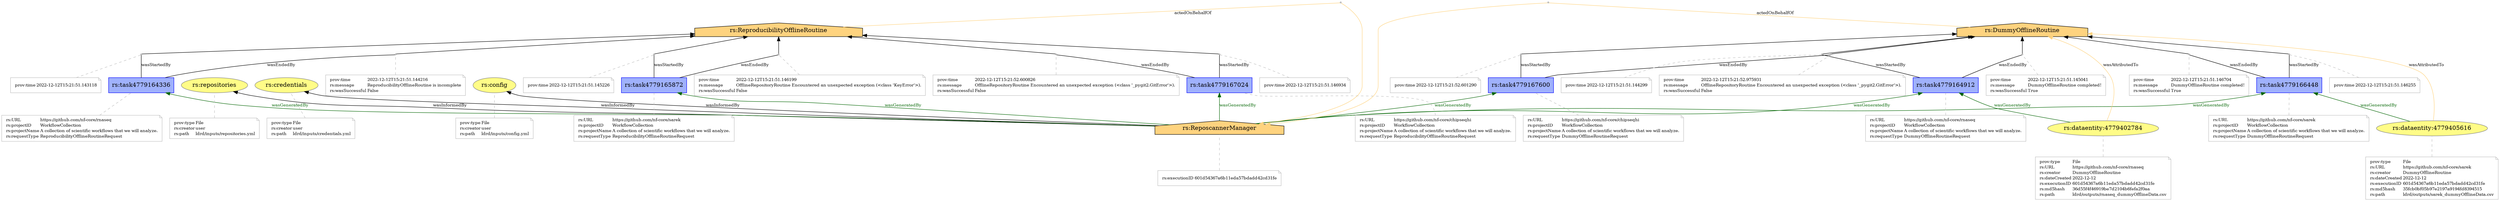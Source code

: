 digraph G {
charset="utf-8";
rankdir=BT;
n1 [URL="reposcanner/ReposcannerManager", fillcolor="#FED37F", label="rs:ReposcannerManager", shape=house, style=filled];
ann1 [color=gray, fontcolor=black, fontsize=10, label=<<TABLE cellpadding="0" border="0">
    <TR>
        <TD align="left" href="reposcanner/executionID">rs:executionID</TD>
        <TD align="left">601d54367a6b11eda57bdadd42cd31fe</TD>
    </TR>
    </TABLE>>, shape=note];
ann1 -> n1  [arrowhead=none, color=gray, style=dashed];
n2 [URL="reposcanner/repositories", color="#808080", fillcolor="#FFFC87", label="rs:repositories", shape=oval, style=filled];
ann2 [color=gray, fontcolor=black, fontsize=10, label=<<TABLE cellpadding="0" border="0">
    <TR>
        <TD align="left" href="http://www.w3.org/ns/prov#type">prov:type</TD>
        <TD align="left">File</TD>
    </TR>
    <TR>
        <TD align="left" href="reposcanner/creator">rs:creator</TD>
        <TD align="left">user</TD>
    </TR>
    <TR>
        <TD align="left" href="reposcanner/path">rs:path</TD>
        <TD align="left">ldrd/inputs/repositories.yml</TD>
    </TR>
    </TABLE>>, shape=note];
ann2 -> n2  [arrowhead=none, color=gray, style=dashed];
n3 [URL="reposcanner/credentials", color="#808080", fillcolor="#FFFC87", label="rs:credentials", shape=oval, style=filled];
ann3 [color=gray, fontcolor=black, fontsize=10, label=<<TABLE cellpadding="0" border="0">
    <TR>
        <TD align="left" href="http://www.w3.org/ns/prov#type">prov:type</TD>
        <TD align="left">File</TD>
    </TR>
    <TR>
        <TD align="left" href="reposcanner/creator">rs:creator</TD>
        <TD align="left">user</TD>
    </TR>
    <TR>
        <TD align="left" href="reposcanner/path">rs:path</TD>
        <TD align="left">ldrd/inputs/credentials.yml</TD>
    </TR>
    </TABLE>>, shape=note];
ann3 -> n3  [arrowhead=none, color=gray, style=dashed];
n4 [URL="reposcanner/config", color="#808080", fillcolor="#FFFC87", label="rs:config", shape=oval, style=filled];
ann4 [color=gray, fontcolor=black, fontsize=10, label=<<TABLE cellpadding="0" border="0">
    <TR>
        <TD align="left" href="http://www.w3.org/ns/prov#type">prov:type</TD>
        <TD align="left">File</TD>
    </TR>
    <TR>
        <TD align="left" href="reposcanner/creator">rs:creator</TD>
        <TD align="left">user</TD>
    </TR>
    <TR>
        <TD align="left" href="reposcanner/path">rs:path</TD>
        <TD align="left">ldrd/inputs/config.yml</TD>
    </TR>
    </TABLE>>, shape=note];
ann4 -> n4  [arrowhead=none, color=gray, style=dashed];
n5 [URL="reposcanner/ReproducibilityOfflineRoutine", fillcolor="#FED37F", label="rs:ReproducibilityOfflineRoutine", shape=house, style=filled];
n6 [URL="reposcanner/DummyOfflineRoutine", fillcolor="#FED37F", label="rs:DummyOfflineRoutine", shape=house, style=filled];
n7 [URL="reposcanner/task4779164336", color="#0000FF", fillcolor="#9FB1FC", label="rs:task4779164336", shape=box, style=filled];
ann5 [color=gray, fontcolor=black, fontsize=10, label=<<TABLE cellpadding="0" border="0">
    <TR>
        <TD align="left" href="reposcanner/URL">rs:URL</TD>
        <TD align="left">https://github.com/nf-core/rnaseq</TD>
    </TR>
    <TR>
        <TD align="left" href="reposcanner/projectID">rs:projectID</TD>
        <TD align="left">WorkflowCollection</TD>
    </TR>
    <TR>
        <TD align="left" href="reposcanner/projectName">rs:projectName</TD>
        <TD align="left">A collection of scientific workflows that we will analyze.</TD>
    </TR>
    <TR>
        <TD align="left" href="reposcanner/requestType">rs:requestType</TD>
        <TD align="left">ReproducibilityOfflineRoutineRequest</TD>
    </TR>
    </TABLE>>, shape=note];
ann5 -> n7  [arrowhead=none, color=gray, style=dashed];
n8 [URL="reposcanner/task4779164912", color="#0000FF", fillcolor="#9FB1FC", label="rs:task4779164912", shape=box, style=filled];
ann6 [color=gray, fontcolor=black, fontsize=10, label=<<TABLE cellpadding="0" border="0">
    <TR>
        <TD align="left" href="reposcanner/URL">rs:URL</TD>
        <TD align="left">https://github.com/nf-core/rnaseq</TD>
    </TR>
    <TR>
        <TD align="left" href="reposcanner/projectID">rs:projectID</TD>
        <TD align="left">WorkflowCollection</TD>
    </TR>
    <TR>
        <TD align="left" href="reposcanner/projectName">rs:projectName</TD>
        <TD align="left">A collection of scientific workflows that we will analyze.</TD>
    </TR>
    <TR>
        <TD align="left" href="reposcanner/requestType">rs:requestType</TD>
        <TD align="left">DummyOfflineRoutineRequest</TD>
    </TR>
    </TABLE>>, shape=note];
ann6 -> n8  [arrowhead=none, color=gray, style=dashed];
n9 [URL="reposcanner/task4779165872", color="#0000FF", fillcolor="#9FB1FC", label="rs:task4779165872", shape=box, style=filled];
ann7 [color=gray, fontcolor=black, fontsize=10, label=<<TABLE cellpadding="0" border="0">
    <TR>
        <TD align="left" href="reposcanner/URL">rs:URL</TD>
        <TD align="left">https://github.com/nf-core/sarek</TD>
    </TR>
    <TR>
        <TD align="left" href="reposcanner/projectID">rs:projectID</TD>
        <TD align="left">WorkflowCollection</TD>
    </TR>
    <TR>
        <TD align="left" href="reposcanner/projectName">rs:projectName</TD>
        <TD align="left">A collection of scientific workflows that we will analyze.</TD>
    </TR>
    <TR>
        <TD align="left" href="reposcanner/requestType">rs:requestType</TD>
        <TD align="left">ReproducibilityOfflineRoutineRequest</TD>
    </TR>
    </TABLE>>, shape=note];
ann7 -> n9  [arrowhead=none, color=gray, style=dashed];
n10 [URL="reposcanner/task4779166448", color="#0000FF", fillcolor="#9FB1FC", label="rs:task4779166448", shape=box, style=filled];
ann8 [color=gray, fontcolor=black, fontsize=10, label=<<TABLE cellpadding="0" border="0">
    <TR>
        <TD align="left" href="reposcanner/URL">rs:URL</TD>
        <TD align="left">https://github.com/nf-core/sarek</TD>
    </TR>
    <TR>
        <TD align="left" href="reposcanner/projectID">rs:projectID</TD>
        <TD align="left">WorkflowCollection</TD>
    </TR>
    <TR>
        <TD align="left" href="reposcanner/projectName">rs:projectName</TD>
        <TD align="left">A collection of scientific workflows that we will analyze.</TD>
    </TR>
    <TR>
        <TD align="left" href="reposcanner/requestType">rs:requestType</TD>
        <TD align="left">DummyOfflineRoutineRequest</TD>
    </TR>
    </TABLE>>, shape=note];
ann8 -> n10  [arrowhead=none, color=gray, style=dashed];
n11 [URL="reposcanner/task4779167024", color="#0000FF", fillcolor="#9FB1FC", label="rs:task4779167024", shape=box, style=filled];
ann9 [color=gray, fontcolor=black, fontsize=10, label=<<TABLE cellpadding="0" border="0">
    <TR>
        <TD align="left" href="reposcanner/URL">rs:URL</TD>
        <TD align="left">https://github.com/nf-core/chipseqhi</TD>
    </TR>
    <TR>
        <TD align="left" href="reposcanner/projectID">rs:projectID</TD>
        <TD align="left">WorkflowCollection</TD>
    </TR>
    <TR>
        <TD align="left" href="reposcanner/projectName">rs:projectName</TD>
        <TD align="left">A collection of scientific workflows that we will analyze.</TD>
    </TR>
    <TR>
        <TD align="left" href="reposcanner/requestType">rs:requestType</TD>
        <TD align="left">ReproducibilityOfflineRoutineRequest</TD>
    </TR>
    </TABLE>>, shape=note];
ann9 -> n11  [arrowhead=none, color=gray, style=dashed];
n12 [URL="reposcanner/task4779167600", color="#0000FF", fillcolor="#9FB1FC", label="rs:task4779167600", shape=box, style=filled];
ann10 [color=gray, fontcolor=black, fontsize=10, label=<<TABLE cellpadding="0" border="0">
    <TR>
        <TD align="left" href="reposcanner/URL">rs:URL</TD>
        <TD align="left">https://github.com/nf-core/chipseqhi</TD>
    </TR>
    <TR>
        <TD align="left" href="reposcanner/projectID">rs:projectID</TD>
        <TD align="left">WorkflowCollection</TD>
    </TR>
    <TR>
        <TD align="left" href="reposcanner/projectName">rs:projectName</TD>
        <TD align="left">A collection of scientific workflows that we will analyze.</TD>
    </TR>
    <TR>
        <TD align="left" href="reposcanner/requestType">rs:requestType</TD>
        <TD align="left">DummyOfflineRoutineRequest</TD>
    </TR>
    </TABLE>>, shape=note];
ann10 -> n12  [arrowhead=none, color=gray, style=dashed];
n13 [URL="reposcanner/dataentity:4779402784", color="#808080", fillcolor="#FFFC87", label="rs:dataentity:4779402784", shape=oval, style=filled];
ann11 [color=gray, fontcolor=black, fontsize=10, label=<<TABLE cellpadding="0" border="0">
    <TR>
        <TD align="left" href="http://www.w3.org/ns/prov#type">prov:type</TD>
        <TD align="left">File</TD>
    </TR>
    <TR>
        <TD align="left" href="reposcanner/URL">rs:URL</TD>
        <TD align="left">https://github.com/nf-core/rnaseq</TD>
    </TR>
    <TR>
        <TD align="left" href="reposcanner/creator">rs:creator</TD>
        <TD align="left">DummyOfflineRoutine</TD>
    </TR>
    <TR>
        <TD align="left" href="reposcanner/dateCreated">rs:dateCreated</TD>
        <TD align="left">2022-12-12</TD>
    </TR>
    <TR>
        <TD align="left" href="reposcanner/executionID">rs:executionID</TD>
        <TD align="left">601d54367a6b11eda57bdadd42cd31fe</TD>
    </TR>
    <TR>
        <TD align="left" href="reposcanner/md5hash">rs:md5hash</TD>
        <TD align="left">36d55f4f46919be7d2104b6fefa2f0aa</TD>
    </TR>
    <TR>
        <TD align="left" href="reposcanner/path">rs:path</TD>
        <TD align="left">ldrd/outputs/rnaseq_dummyOfflineData.csv</TD>
    </TR>
    </TABLE>>, shape=note];
ann11 -> n13  [arrowhead=none, color=gray, style=dashed];
n14 [URL="reposcanner/dataentity:4779405616", color="#808080", fillcolor="#FFFC87", label="rs:dataentity:4779405616", shape=oval, style=filled];
ann12 [color=gray, fontcolor=black, fontsize=10, label=<<TABLE cellpadding="0" border="0">
    <TR>
        <TD align="left" href="http://www.w3.org/ns/prov#type">prov:type</TD>
        <TD align="left">File</TD>
    </TR>
    <TR>
        <TD align="left" href="reposcanner/URL">rs:URL</TD>
        <TD align="left">https://github.com/nf-core/sarek</TD>
    </TR>
    <TR>
        <TD align="left" href="reposcanner/creator">rs:creator</TD>
        <TD align="left">DummyOfflineRoutine</TD>
    </TR>
    <TR>
        <TD align="left" href="reposcanner/dateCreated">rs:dateCreated</TD>
        <TD align="left">2022-12-12</TD>
    </TR>
    <TR>
        <TD align="left" href="reposcanner/executionID">rs:executionID</TD>
        <TD align="left">601d54367a6b11eda57bdadd42cd31fe</TD>
    </TR>
    <TR>
        <TD align="left" href="reposcanner/md5hash">rs:md5hash</TD>
        <TD align="left">35fcb0bf05b97e2197a9194fd8394515</TD>
    </TR>
    <TR>
        <TD align="left" href="reposcanner/path">rs:path</TD>
        <TD align="left">ldrd/outputs/sarek_dummyOfflineData.csv</TD>
    </TR>
    </TABLE>>, shape=note];
ann12 -> n14  [arrowhead=none, color=gray, style=dashed];
n1 -> n2  [fontsize="10.0", label=wasInformedBy];
n1 -> n3  [fontsize="10.0", label=wasInformedBy];
n1 -> n4  [fontsize="10.0", label=wasInformedBy];
b1 [color=gray, label="", shape=point];
n5 -> b1  [arrowhead=none, color="#FED37F", fontsize="10.0", label=actedOnBehalfOf];
b1 -> n1  [color="#FED37F", fontsize="10.0"];
b2 [color=gray, label="", shape=point];
n6 -> b2  [arrowhead=none, color="#FED37F", fontsize="10.0", label=actedOnBehalfOf];
b2 -> n1  [color="#FED37F", fontsize="10.0"];
n1 -> n7  [color=darkgreen, fontcolor=darkgreen, fontsize="10.0", label=wasGeneratedBy];
n1 -> n8  [color=darkgreen, fontcolor=darkgreen, fontsize="10.0", label=wasGeneratedBy];
n1 -> n9  [color=darkgreen, fontcolor=darkgreen, fontsize="10.0", label=wasGeneratedBy];
n1 -> n10  [color=darkgreen, fontcolor=darkgreen, fontsize="10.0", label=wasGeneratedBy];
n1 -> n11  [color=darkgreen, fontcolor=darkgreen, fontsize="10.0", label=wasGeneratedBy];
n1 -> n12  [color=darkgreen, fontcolor=darkgreen, fontsize="10.0", label=wasGeneratedBy];
b3 [color=gray, label="", shape=point];
n7 -> b3  [arrowhead=none, fontsize="10.0", label=wasStartedBy];
b3 -> n5  [fontsize="10.0"];
ann13 [color=gray, fontcolor=black, fontsize=10, label=<<TABLE cellpadding="0" border="0">
    <TR>
        <TD align="left" href="http://www.w3.org/ns/prov#time">prov:time</TD>
        <TD align="left">2022-12-12T15:21:51.143118</TD>
    </TR>
    </TABLE>>, shape=note];
ann13 -> b3  [arrowhead=none, color=gray, style=dashed];
b4 [color=gray, label="", shape=point];
n7 -> b4  [arrowhead=none, fontsize="10.0", label=wasEndedBy];
b4 -> n5  [fontsize="10.0"];
ann14 [color=gray, fontcolor=black, fontsize=10, label=<<TABLE cellpadding="0" border="0">
    <TR>
        <TD align="left" href="http://www.w3.org/ns/prov#time">prov:time</TD>
        <TD align="left">2022-12-12T15:21:51.144216</TD>
    </TR>
    <TR>
        <TD align="left" href="reposcanner/message">rs:message</TD>
        <TD align="left">ReproducibilityOfflineRoutine is incomplete</TD>
    </TR>
    <TR>
        <TD align="left" href="reposcanner/wasSuccessful">rs:wasSuccessful</TD>
        <TD align="left">False</TD>
    </TR>
    </TABLE>>, shape=note];
ann14 -> b4  [arrowhead=none, color=gray, style=dashed];
b5 [color=gray, label="", shape=point];
n8 -> b5  [arrowhead=none, fontsize="10.0", label=wasStartedBy];
b5 -> n6  [fontsize="10.0"];
ann15 [color=gray, fontcolor=black, fontsize=10, label=<<TABLE cellpadding="0" border="0">
    <TR>
        <TD align="left" href="http://www.w3.org/ns/prov#time">prov:time</TD>
        <TD align="left">2022-12-12T15:21:51.144299</TD>
    </TR>
    </TABLE>>, shape=note];
ann15 -> b5  [arrowhead=none, color=gray, style=dashed];
b6 [color=gray, label="", shape=point];
n8 -> b6  [arrowhead=none, fontsize="10.0", label=wasEndedBy];
b6 -> n6  [fontsize="10.0"];
ann16 [color=gray, fontcolor=black, fontsize=10, label=<<TABLE cellpadding="0" border="0">
    <TR>
        <TD align="left" href="http://www.w3.org/ns/prov#time">prov:time</TD>
        <TD align="left">2022-12-12T15:21:51.145041</TD>
    </TR>
    <TR>
        <TD align="left" href="reposcanner/message">rs:message</TD>
        <TD align="left">DummyOfflineRoutine completed!</TD>
    </TR>
    <TR>
        <TD align="left" href="reposcanner/wasSuccessful">rs:wasSuccessful</TD>
        <TD align="left">True</TD>
    </TR>
    </TABLE>>, shape=note];
ann16 -> b6  [arrowhead=none, color=gray, style=dashed];
n13 -> n8  [color=darkgreen, fontcolor=darkgreen, fontsize="10.0", label=wasGeneratedBy];
n13 -> n6  [color="#FED37F", fontsize="10.0", label=wasAttributedTo];
b7 [color=gray, label="", shape=point];
n9 -> b7  [arrowhead=none, fontsize="10.0", label=wasStartedBy];
b7 -> n5  [fontsize="10.0"];
ann17 [color=gray, fontcolor=black, fontsize=10, label=<<TABLE cellpadding="0" border="0">
    <TR>
        <TD align="left" href="http://www.w3.org/ns/prov#time">prov:time</TD>
        <TD align="left">2022-12-12T15:21:51.145226</TD>
    </TR>
    </TABLE>>, shape=note];
ann17 -> b7  [arrowhead=none, color=gray, style=dashed];
b8 [color=gray, label="", shape=point];
n9 -> b8  [arrowhead=none, fontsize="10.0", label=wasEndedBy];
b8 -> n5  [fontsize="10.0"];
ann18 [color=gray, fontcolor=black, fontsize=10, label=<<TABLE cellpadding="0" border="0">
    <TR>
        <TD align="left" href="http://www.w3.org/ns/prov#time">prov:time</TD>
        <TD align="left">2022-12-12T15:21:51.146199</TD>
    </TR>
    <TR>
        <TD align="left" href="reposcanner/message">rs:message</TD>
        <TD align="left">OfflineRepositoryRoutine Encountered an unexpected exception (&lt;class &#x27;KeyError&#x27;&gt;).</TD>
    </TR>
    <TR>
        <TD align="left" href="reposcanner/wasSuccessful">rs:wasSuccessful</TD>
        <TD align="left">False</TD>
    </TR>
    </TABLE>>, shape=note];
ann18 -> b8  [arrowhead=none, color=gray, style=dashed];
b9 [color=gray, label="", shape=point];
n10 -> b9  [arrowhead=none, fontsize="10.0", label=wasStartedBy];
b9 -> n6  [fontsize="10.0"];
ann19 [color=gray, fontcolor=black, fontsize=10, label=<<TABLE cellpadding="0" border="0">
    <TR>
        <TD align="left" href="http://www.w3.org/ns/prov#time">prov:time</TD>
        <TD align="left">2022-12-12T15:21:51.146255</TD>
    </TR>
    </TABLE>>, shape=note];
ann19 -> b9  [arrowhead=none, color=gray, style=dashed];
b10 [color=gray, label="", shape=point];
n10 -> b10  [arrowhead=none, fontsize="10.0", label=wasEndedBy];
b10 -> n6  [fontsize="10.0"];
ann20 [color=gray, fontcolor=black, fontsize=10, label=<<TABLE cellpadding="0" border="0">
    <TR>
        <TD align="left" href="http://www.w3.org/ns/prov#time">prov:time</TD>
        <TD align="left">2022-12-12T15:21:51.146704</TD>
    </TR>
    <TR>
        <TD align="left" href="reposcanner/message">rs:message</TD>
        <TD align="left">DummyOfflineRoutine completed!</TD>
    </TR>
    <TR>
        <TD align="left" href="reposcanner/wasSuccessful">rs:wasSuccessful</TD>
        <TD align="left">True</TD>
    </TR>
    </TABLE>>, shape=note];
ann20 -> b10  [arrowhead=none, color=gray, style=dashed];
n14 -> n10  [color=darkgreen, fontcolor=darkgreen, fontsize="10.0", label=wasGeneratedBy];
n14 -> n6  [color="#FED37F", fontsize="10.0", label=wasAttributedTo];
b11 [color=gray, label="", shape=point];
n11 -> b11  [arrowhead=none, fontsize="10.0", label=wasStartedBy];
b11 -> n5  [fontsize="10.0"];
ann21 [color=gray, fontcolor=black, fontsize=10, label=<<TABLE cellpadding="0" border="0">
    <TR>
        <TD align="left" href="http://www.w3.org/ns/prov#time">prov:time</TD>
        <TD align="left">2022-12-12T15:21:51.146934</TD>
    </TR>
    </TABLE>>, shape=note];
ann21 -> b11  [arrowhead=none, color=gray, style=dashed];
b12 [color=gray, label="", shape=point];
n11 -> b12  [arrowhead=none, fontsize="10.0", label=wasEndedBy];
b12 -> n5  [fontsize="10.0"];
ann22 [color=gray, fontcolor=black, fontsize=10, label=<<TABLE cellpadding="0" border="0">
    <TR>
        <TD align="left" href="http://www.w3.org/ns/prov#time">prov:time</TD>
        <TD align="left">2022-12-12T15:21:52.600826</TD>
    </TR>
    <TR>
        <TD align="left" href="reposcanner/message">rs:message</TD>
        <TD align="left">OfflineRepositoryRoutine Encountered an unexpected exception (&lt;class &#x27;_pygit2.GitError&#x27;&gt;).</TD>
    </TR>
    <TR>
        <TD align="left" href="reposcanner/wasSuccessful">rs:wasSuccessful</TD>
        <TD align="left">False</TD>
    </TR>
    </TABLE>>, shape=note];
ann22 -> b12  [arrowhead=none, color=gray, style=dashed];
b13 [color=gray, label="", shape=point];
n12 -> b13  [arrowhead=none, fontsize="10.0", label=wasStartedBy];
b13 -> n6  [fontsize="10.0"];
ann23 [color=gray, fontcolor=black, fontsize=10, label=<<TABLE cellpadding="0" border="0">
    <TR>
        <TD align="left" href="http://www.w3.org/ns/prov#time">prov:time</TD>
        <TD align="left">2022-12-12T15:21:52.601290</TD>
    </TR>
    </TABLE>>, shape=note];
ann23 -> b13  [arrowhead=none, color=gray, style=dashed];
b14 [color=gray, label="", shape=point];
n12 -> b14  [arrowhead=none, fontsize="10.0", label=wasEndedBy];
b14 -> n6  [fontsize="10.0"];
ann24 [color=gray, fontcolor=black, fontsize=10, label=<<TABLE cellpadding="0" border="0">
    <TR>
        <TD align="left" href="http://www.w3.org/ns/prov#time">prov:time</TD>
        <TD align="left">2022-12-12T15:21:52.975931</TD>
    </TR>
    <TR>
        <TD align="left" href="reposcanner/message">rs:message</TD>
        <TD align="left">OfflineRepositoryRoutine Encountered an unexpected exception (&lt;class &#x27;_pygit2.GitError&#x27;&gt;).</TD>
    </TR>
    <TR>
        <TD align="left" href="reposcanner/wasSuccessful">rs:wasSuccessful</TD>
        <TD align="left">False</TD>
    </TR>
    </TABLE>>, shape=note];
ann24 -> b14  [arrowhead=none, color=gray, style=dashed];
}

